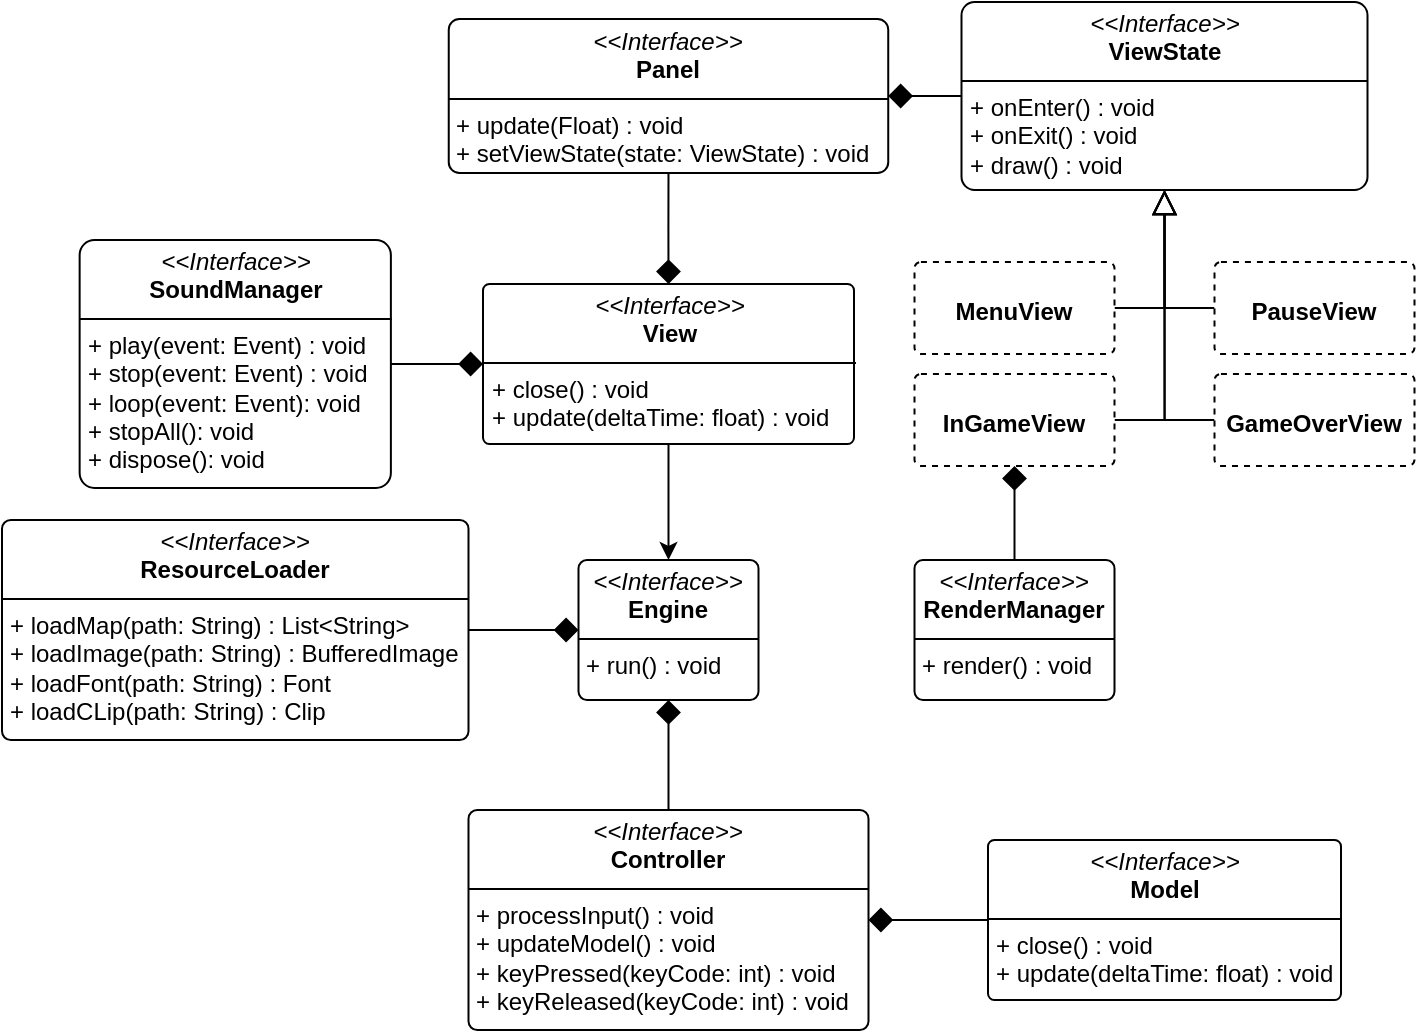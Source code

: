 <mxfile version="27.2.0">
  <diagram name="View Interfaces UML" id="v1">
    <mxGraphModel dx="2549" dy="1017" grid="1" gridSize="10" guides="1" tooltips="1" connect="1" arrows="1" fold="1" page="1" pageScale="1" pageWidth="827" pageHeight="1169" math="0" shadow="0">
      <root>
        <mxCell id="0" />
        <mxCell id="1" parent="0" />
        <mxCell id="fNgl6SdFIQMw--C-yd6W-22" style="edgeStyle=orthogonalEdgeStyle;rounded=0;orthogonalLoop=1;jettySize=auto;html=1;exitX=0.5;exitY=1;exitDx=0;exitDy=0;" edge="1" parent="1" source="th7fd5ovUdhD5Mqq8RVe-1" target="fNgl6SdFIQMw--C-yd6W-21">
          <mxGeometry relative="1" as="geometry" />
        </mxCell>
        <mxCell id="th7fd5ovUdhD5Mqq8RVe-1" value="&lt;p style=&quot;margin:0px;margin-top:4px;text-align:center;&quot;&gt;&lt;i&gt;&amp;lt;&amp;lt;Interface&amp;gt;&amp;gt;&lt;/i&gt;&lt;br&gt;&lt;b&gt;View&lt;/b&gt;&lt;/p&gt;&lt;hr size=&quot;1&quot; style=&quot;border-style:solid;&quot;&gt;&lt;p style=&quot;margin:0px;margin-left:4px;&quot;&gt;&lt;span style=&quot;background-color: transparent; color: light-dark(rgb(0, 0, 0), rgb(255, 255, 255));&quot;&gt;+ close() : void&lt;/span&gt;&lt;/p&gt;&lt;p style=&quot;margin:0px;margin-left:4px;&quot;&gt;&lt;span style=&quot;background-color: transparent; color: light-dark(rgb(0, 0, 0), rgb(255, 255, 255));&quot;&gt;+ update(deltaTime: float) : void&lt;/span&gt;&lt;/p&gt;" style="verticalAlign=top;align=left;overflow=fill;html=1;whiteSpace=wrap;rounded=1;arcSize=4;" parent="1" vertex="1">
          <mxGeometry x="-526.5" y="469" width="185.5" height="80" as="geometry" />
        </mxCell>
        <mxCell id="th7fd5ovUdhD5Mqq8RVe-10" style="edgeStyle=orthogonalEdgeStyle;rounded=0;orthogonalLoop=1;jettySize=auto;html=1;exitX=0.5;exitY=1;exitDx=0;exitDy=0;entryX=0.5;entryY=0;entryDx=0;entryDy=0;endSize=10;endArrow=diamond;endFill=1;" parent="1" source="th7fd5ovUdhD5Mqq8RVe-11" target="th7fd5ovUdhD5Mqq8RVe-1" edge="1">
          <mxGeometry relative="1" as="geometry" />
        </mxCell>
        <mxCell id="th7fd5ovUdhD5Mqq8RVe-11" value="&lt;p style=&quot;margin:0px;margin-top:4px;text-align:center;&quot;&gt;&lt;i&gt;&amp;lt;&amp;lt;Interface&amp;gt;&amp;gt;&lt;/i&gt;&lt;br&gt;&lt;b&gt;Panel&lt;/b&gt;&lt;/p&gt;&lt;hr size=&quot;1&quot; style=&quot;border-style:solid;&quot;&gt;&lt;p style=&quot;margin:0px;margin-left:4px;&quot;&gt;&lt;span style=&quot;text-align: center;&quot;&gt;+ update(Float) : void&lt;/span&gt;&lt;br style=&quot;text-align: center;&quot;&gt;&lt;span style=&quot;text-align: center;&quot;&gt;+ setViewState(state: ViewState) : void&lt;/span&gt;&lt;/p&gt;" style="verticalAlign=top;align=left;overflow=fill;html=1;whiteSpace=wrap;rounded=1;arcSize=7;" parent="1" vertex="1">
          <mxGeometry x="-543.63" y="336.5" width="219.75" height="77" as="geometry" />
        </mxCell>
        <mxCell id="th7fd5ovUdhD5Mqq8RVe-18" style="edgeStyle=orthogonalEdgeStyle;rounded=0;orthogonalLoop=1;jettySize=auto;html=1;exitX=0;exitY=0.5;exitDx=0;exitDy=0;entryX=1;entryY=0.5;entryDx=0;entryDy=0;endSize=10;endArrow=diamond;endFill=1;" parent="1" source="th7fd5ovUdhD5Mqq8RVe-19" target="th7fd5ovUdhD5Mqq8RVe-11" edge="1">
          <mxGeometry relative="1" as="geometry" />
        </mxCell>
        <mxCell id="th7fd5ovUdhD5Mqq8RVe-19" value="&lt;p style=&quot;margin:0px;margin-top:4px;text-align:center;&quot;&gt;&lt;i&gt;&amp;lt;&amp;lt;Interface&amp;gt;&amp;gt;&lt;/i&gt;&lt;br&gt;&lt;b&gt;ViewState&lt;/b&gt;&lt;/p&gt;&lt;hr size=&quot;1&quot; style=&quot;border-style:solid;&quot;&gt;&lt;p style=&quot;margin:0px;margin-left:4px;&quot;&gt;&lt;span style=&quot;text-align: center;&quot;&gt;+ onEnter() : void&lt;/span&gt;&lt;br style=&quot;text-align: center;&quot;&gt;&lt;span style=&quot;text-align: center;&quot;&gt;+ onExit() : void&lt;/span&gt;&lt;br style=&quot;text-align: center;&quot;&gt;&lt;span style=&quot;text-align: center;&quot;&gt;+ draw() : void&lt;/span&gt;&lt;/p&gt;" style="verticalAlign=top;align=left;overflow=fill;html=1;whiteSpace=wrap;rounded=1;arcSize=7;" parent="1" vertex="1">
          <mxGeometry x="-287.25" y="328" width="203" height="94" as="geometry" />
        </mxCell>
        <mxCell id="fNgl6SdFIQMw--C-yd6W-1" style="edgeStyle=orthogonalEdgeStyle;rounded=0;orthogonalLoop=1;jettySize=auto;html=1;exitX=1;exitY=0.5;exitDx=0;exitDy=0;endSize=10;endArrow=diamond;endFill=1;" edge="1" parent="1" source="th7fd5ovUdhD5Mqq8RVe-22" target="th7fd5ovUdhD5Mqq8RVe-1">
          <mxGeometry relative="1" as="geometry" />
        </mxCell>
        <mxCell id="th7fd5ovUdhD5Mqq8RVe-22" value="&lt;p style=&quot;margin:0px;margin-top:4px;text-align:center;&quot;&gt;&lt;i&gt;&amp;lt;&amp;lt;Interface&amp;gt;&amp;gt;&lt;/i&gt;&lt;br&gt;&lt;b&gt;SoundManager&lt;/b&gt;&lt;/p&gt;&lt;hr size=&quot;1&quot; style=&quot;border-style:solid;&quot;&gt;&lt;p style=&quot;margin:0px;margin-left:4px;&quot;&gt;&lt;span style=&quot;&quot;&gt;+ play(event: Event) : void&lt;/span&gt;&lt;br style=&quot;&quot;&gt;&lt;span style=&quot;&quot;&gt;+ stop(event: Event) : void&lt;/span&gt;&lt;/p&gt;&lt;p style=&quot;margin:0px;margin-left:4px;&quot;&gt;&lt;span style=&quot;&quot;&gt;+ loop(event: Event): void&lt;/span&gt;&lt;/p&gt;&lt;p style=&quot;margin:0px;margin-left:4px;&quot;&gt;&lt;span style=&quot;&quot;&gt;+ stopAll(): void&lt;/span&gt;&lt;/p&gt;&lt;p style=&quot;margin:0px;margin-left:4px;&quot;&gt;&lt;span style=&quot;&quot;&gt;+ dispose(): void&lt;/span&gt;&lt;/p&gt;" style="verticalAlign=top;align=left;overflow=fill;html=1;whiteSpace=wrap;rounded=1;arcSize=6;" parent="1" vertex="1">
          <mxGeometry x="-728.18" y="447" width="155.62" height="124" as="geometry" />
        </mxCell>
        <mxCell id="fNgl6SdFIQMw--C-yd6W-6" style="edgeStyle=orthogonalEdgeStyle;rounded=0;orthogonalLoop=1;jettySize=auto;html=1;exitX=1;exitY=0.5;exitDx=0;exitDy=0;entryX=0.5;entryY=1;entryDx=0;entryDy=0;endSize=10;endArrow=block;endFill=0;" edge="1" parent="1" source="fNgl6SdFIQMw--C-yd6W-2" target="th7fd5ovUdhD5Mqq8RVe-19">
          <mxGeometry relative="1" as="geometry" />
        </mxCell>
        <mxCell id="fNgl6SdFIQMw--C-yd6W-2" value="&lt;p style=&quot;margin:0px;margin-top:4px;text-align:center;&quot;&gt;&lt;br&gt;&lt;b&gt;MenuView&lt;/b&gt;&lt;/p&gt;" style="verticalAlign=top;align=left;overflow=fill;html=1;whiteSpace=wrap;rounded=1;arcSize=7;dashed=1;" vertex="1" parent="1">
          <mxGeometry x="-310.75" y="458" width="100" height="46" as="geometry" />
        </mxCell>
        <mxCell id="fNgl6SdFIQMw--C-yd6W-8" style="edgeStyle=orthogonalEdgeStyle;rounded=0;orthogonalLoop=1;jettySize=auto;html=1;exitX=1;exitY=0.5;exitDx=0;exitDy=0;entryX=0.5;entryY=1;entryDx=0;entryDy=0;endSize=10;endArrow=block;endFill=0;" edge="1" parent="1" source="fNgl6SdFIQMw--C-yd6W-3" target="th7fd5ovUdhD5Mqq8RVe-19">
          <mxGeometry relative="1" as="geometry" />
        </mxCell>
        <mxCell id="fNgl6SdFIQMw--C-yd6W-3" value="&lt;p style=&quot;margin:0px;margin-top:4px;text-align:center;&quot;&gt;&lt;br&gt;&lt;b&gt;InGameView&lt;/b&gt;&lt;/p&gt;" style="verticalAlign=top;align=left;overflow=fill;html=1;whiteSpace=wrap;rounded=1;arcSize=7;dashed=1;" vertex="1" parent="1">
          <mxGeometry x="-310.75" y="514" width="100" height="46" as="geometry" />
        </mxCell>
        <mxCell id="fNgl6SdFIQMw--C-yd6W-9" style="edgeStyle=orthogonalEdgeStyle;rounded=0;orthogonalLoop=1;jettySize=auto;html=1;exitX=0;exitY=0.5;exitDx=0;exitDy=0;entryX=0.5;entryY=1;entryDx=0;entryDy=0;endSize=10;endArrow=block;endFill=0;" edge="1" parent="1" source="fNgl6SdFIQMw--C-yd6W-4" target="th7fd5ovUdhD5Mqq8RVe-19">
          <mxGeometry relative="1" as="geometry" />
        </mxCell>
        <mxCell id="fNgl6SdFIQMw--C-yd6W-4" value="&lt;p style=&quot;margin:0px;margin-top:4px;text-align:center;&quot;&gt;&lt;br&gt;&lt;b&gt;GameOverView&lt;/b&gt;&lt;/p&gt;" style="verticalAlign=top;align=left;overflow=fill;html=1;whiteSpace=wrap;rounded=1;arcSize=7;dashed=1;" vertex="1" parent="1">
          <mxGeometry x="-160.75" y="514" width="100" height="46" as="geometry" />
        </mxCell>
        <mxCell id="fNgl6SdFIQMw--C-yd6W-7" style="edgeStyle=orthogonalEdgeStyle;rounded=0;orthogonalLoop=1;jettySize=auto;html=1;exitX=0;exitY=0.5;exitDx=0;exitDy=0;entryX=0.5;entryY=1;entryDx=0;entryDy=0;endSize=10;endArrow=block;endFill=0;" edge="1" parent="1" source="fNgl6SdFIQMw--C-yd6W-5" target="th7fd5ovUdhD5Mqq8RVe-19">
          <mxGeometry relative="1" as="geometry" />
        </mxCell>
        <mxCell id="fNgl6SdFIQMw--C-yd6W-5" value="&lt;p style=&quot;margin:0px;margin-top:4px;text-align:center;&quot;&gt;&lt;br&gt;&lt;b&gt;PauseView&lt;/b&gt;&lt;/p&gt;" style="verticalAlign=top;align=left;overflow=fill;html=1;whiteSpace=wrap;rounded=1;arcSize=7;dashed=1;" vertex="1" parent="1">
          <mxGeometry x="-160.75" y="458" width="100" height="46" as="geometry" />
        </mxCell>
        <mxCell id="fNgl6SdFIQMw--C-yd6W-11" style="edgeStyle=orthogonalEdgeStyle;rounded=0;orthogonalLoop=1;jettySize=auto;html=1;exitX=0.5;exitY=0;exitDx=0;exitDy=0;entryX=0.5;entryY=1;entryDx=0;entryDy=0;endSize=10;endArrow=diamond;endFill=1;" edge="1" parent="1" source="fNgl6SdFIQMw--C-yd6W-10" target="fNgl6SdFIQMw--C-yd6W-3">
          <mxGeometry relative="1" as="geometry" />
        </mxCell>
        <mxCell id="fNgl6SdFIQMw--C-yd6W-10" value="&lt;p style=&quot;margin:0px;margin-top:4px;text-align:center;&quot;&gt;&lt;i&gt;&amp;lt;&amp;lt;Interface&amp;gt;&amp;gt;&lt;/i&gt;&lt;br&gt;&lt;b&gt;RenderManager&lt;/b&gt;&lt;/p&gt;&lt;hr size=&quot;1&quot; style=&quot;border-style:solid;&quot;&gt;&lt;p style=&quot;margin:0px;margin-left:4px;&quot;&gt;&lt;span style=&quot;text-align: center;&quot;&gt;+ render() : void&lt;/span&gt;&lt;br&gt;&lt;/p&gt;" style="verticalAlign=top;align=left;overflow=fill;html=1;whiteSpace=wrap;rounded=1;arcSize=6;" vertex="1" parent="1">
          <mxGeometry x="-310.75" y="607" width="100" height="70" as="geometry" />
        </mxCell>
        <mxCell id="fNgl6SdFIQMw--C-yd6W-21" value="&lt;p style=&quot;margin:0px;margin-top:4px;text-align:center;&quot;&gt;&lt;i&gt;&amp;lt;&amp;lt;Interface&amp;gt;&amp;gt;&lt;/i&gt;&lt;br&gt;&lt;b&gt;Engine&lt;/b&gt;&lt;/p&gt;&lt;hr size=&quot;1&quot; style=&quot;border-style:solid;&quot;&gt;&lt;p style=&quot;margin:0px;margin-left:4px;&quot;&gt;+ run() : void&lt;/p&gt;" style="verticalAlign=top;align=left;overflow=fill;html=1;whiteSpace=wrap;rounded=1;arcSize=6;" vertex="1" parent="1">
          <mxGeometry x="-478.75" y="607" width="90" height="70" as="geometry" />
        </mxCell>
        <mxCell id="fNgl6SdFIQMw--C-yd6W-29" style="edgeStyle=orthogonalEdgeStyle;rounded=0;orthogonalLoop=1;jettySize=auto;html=1;exitX=1;exitY=0.5;exitDx=0;exitDy=0;entryX=0;entryY=0.5;entryDx=0;entryDy=0;endArrow=diamond;endFill=1;endSize=10;" edge="1" parent="1" source="fNgl6SdFIQMw--C-yd6W-23" target="fNgl6SdFIQMw--C-yd6W-21">
          <mxGeometry relative="1" as="geometry" />
        </mxCell>
        <mxCell id="fNgl6SdFIQMw--C-yd6W-23" value="&lt;p style=&quot;margin:0px;margin-top:4px;text-align:center;&quot;&gt;&lt;i&gt;&amp;lt;&amp;lt;Interface&amp;gt;&amp;gt;&lt;/i&gt;&lt;br&gt;&lt;b&gt;ResourceLoader&lt;/b&gt;&lt;/p&gt;&lt;hr size=&quot;1&quot; style=&quot;border-style:solid;&quot;&gt;&lt;p style=&quot;margin:0px;margin-left:4px;&quot;&gt;+ loadMap(path: String) : List&amp;lt;String&amp;gt;&lt;/p&gt;&lt;p style=&quot;margin:0px;margin-left:4px;&quot;&gt;+ loadImage(path: String) : BufferedImage&lt;/p&gt;&lt;p style=&quot;margin:0px;margin-left:4px;&quot;&gt;+ loadFont(path: String) : Font&lt;/p&gt;&lt;p style=&quot;margin:0px;margin-left:4px;&quot;&gt;+ loadCLip(path: String) : Clip&lt;/p&gt;" style="verticalAlign=top;align=left;overflow=fill;html=1;whiteSpace=wrap;rounded=1;arcSize=4;" vertex="1" parent="1">
          <mxGeometry x="-767" y="587" width="233.25" height="110" as="geometry" />
        </mxCell>
        <mxCell id="fNgl6SdFIQMw--C-yd6W-31" style="edgeStyle=orthogonalEdgeStyle;rounded=0;orthogonalLoop=1;jettySize=auto;html=1;exitX=0;exitY=0.5;exitDx=0;exitDy=0;entryX=1;entryY=0.5;entryDx=0;entryDy=0;endArrow=diamond;endFill=1;endSize=10;" edge="1" parent="1" source="fNgl6SdFIQMw--C-yd6W-24" target="fNgl6SdFIQMw--C-yd6W-26">
          <mxGeometry relative="1" as="geometry" />
        </mxCell>
        <mxCell id="fNgl6SdFIQMw--C-yd6W-24" value="&lt;p style=&quot;margin:0px;margin-top:4px;text-align:center;&quot;&gt;&lt;i&gt;&amp;lt;&amp;lt;Interface&amp;gt;&amp;gt;&lt;/i&gt;&lt;br&gt;&lt;b&gt;Model&lt;/b&gt;&lt;/p&gt;&lt;hr size=&quot;1&quot; style=&quot;border-style:solid;&quot;&gt;&lt;p style=&quot;margin:0px;margin-left:4px;&quot;&gt;&lt;span style=&quot;background-color: transparent; color: light-dark(rgb(0, 0, 0), rgb(255, 255, 255));&quot;&gt;+ close() : void&lt;/span&gt;&lt;/p&gt;&lt;p style=&quot;margin:0px;margin-left:4px;&quot;&gt;&lt;span style=&quot;background-color: transparent; color: light-dark(rgb(0, 0, 0), rgb(255, 255, 255));&quot;&gt;+ update(deltaTime: float) : void&lt;/span&gt;&lt;/p&gt;" style="verticalAlign=top;align=left;overflow=fill;html=1;whiteSpace=wrap;rounded=1;arcSize=4;" vertex="1" parent="1">
          <mxGeometry x="-274" y="747" width="176.5" height="80" as="geometry" />
        </mxCell>
        <mxCell id="fNgl6SdFIQMw--C-yd6W-30" style="edgeStyle=orthogonalEdgeStyle;rounded=0;orthogonalLoop=1;jettySize=auto;html=1;exitX=0.5;exitY=0;exitDx=0;exitDy=0;entryX=0.5;entryY=1;entryDx=0;entryDy=0;endArrow=diamond;endFill=1;endSize=10;" edge="1" parent="1" source="fNgl6SdFIQMw--C-yd6W-26" target="fNgl6SdFIQMw--C-yd6W-21">
          <mxGeometry relative="1" as="geometry" />
        </mxCell>
        <mxCell id="fNgl6SdFIQMw--C-yd6W-26" value="&lt;p style=&quot;margin:0px;margin-top:4px;text-align:center;&quot;&gt;&lt;i&gt;&amp;lt;&amp;lt;Interface&amp;gt;&amp;gt;&lt;/i&gt;&lt;br&gt;&lt;b&gt;Controller&lt;/b&gt;&lt;/p&gt;&lt;hr size=&quot;1&quot; style=&quot;border-style:solid;&quot;&gt;&lt;p style=&quot;margin:0px;margin-left:4px;&quot;&gt;+ processInput() : void&lt;/p&gt;&lt;p style=&quot;margin:0px;margin-left:4px;&quot;&gt;+ updateModel() : void&lt;/p&gt;&lt;p style=&quot;margin:0px;margin-left:4px;&quot;&gt;+ keyPressed(keyCode: int) : void&amp;nbsp;&lt;/p&gt;&lt;p style=&quot;margin:0px;margin-left:4px;&quot;&gt;+ keyReleased(keyCode: int) : void&lt;/p&gt;" style="verticalAlign=top;align=left;overflow=fill;html=1;whiteSpace=wrap;rounded=1;arcSize=4;" vertex="1" parent="1">
          <mxGeometry x="-533.75" y="732" width="200" height="110" as="geometry" />
        </mxCell>
      </root>
    </mxGraphModel>
  </diagram>
</mxfile>
